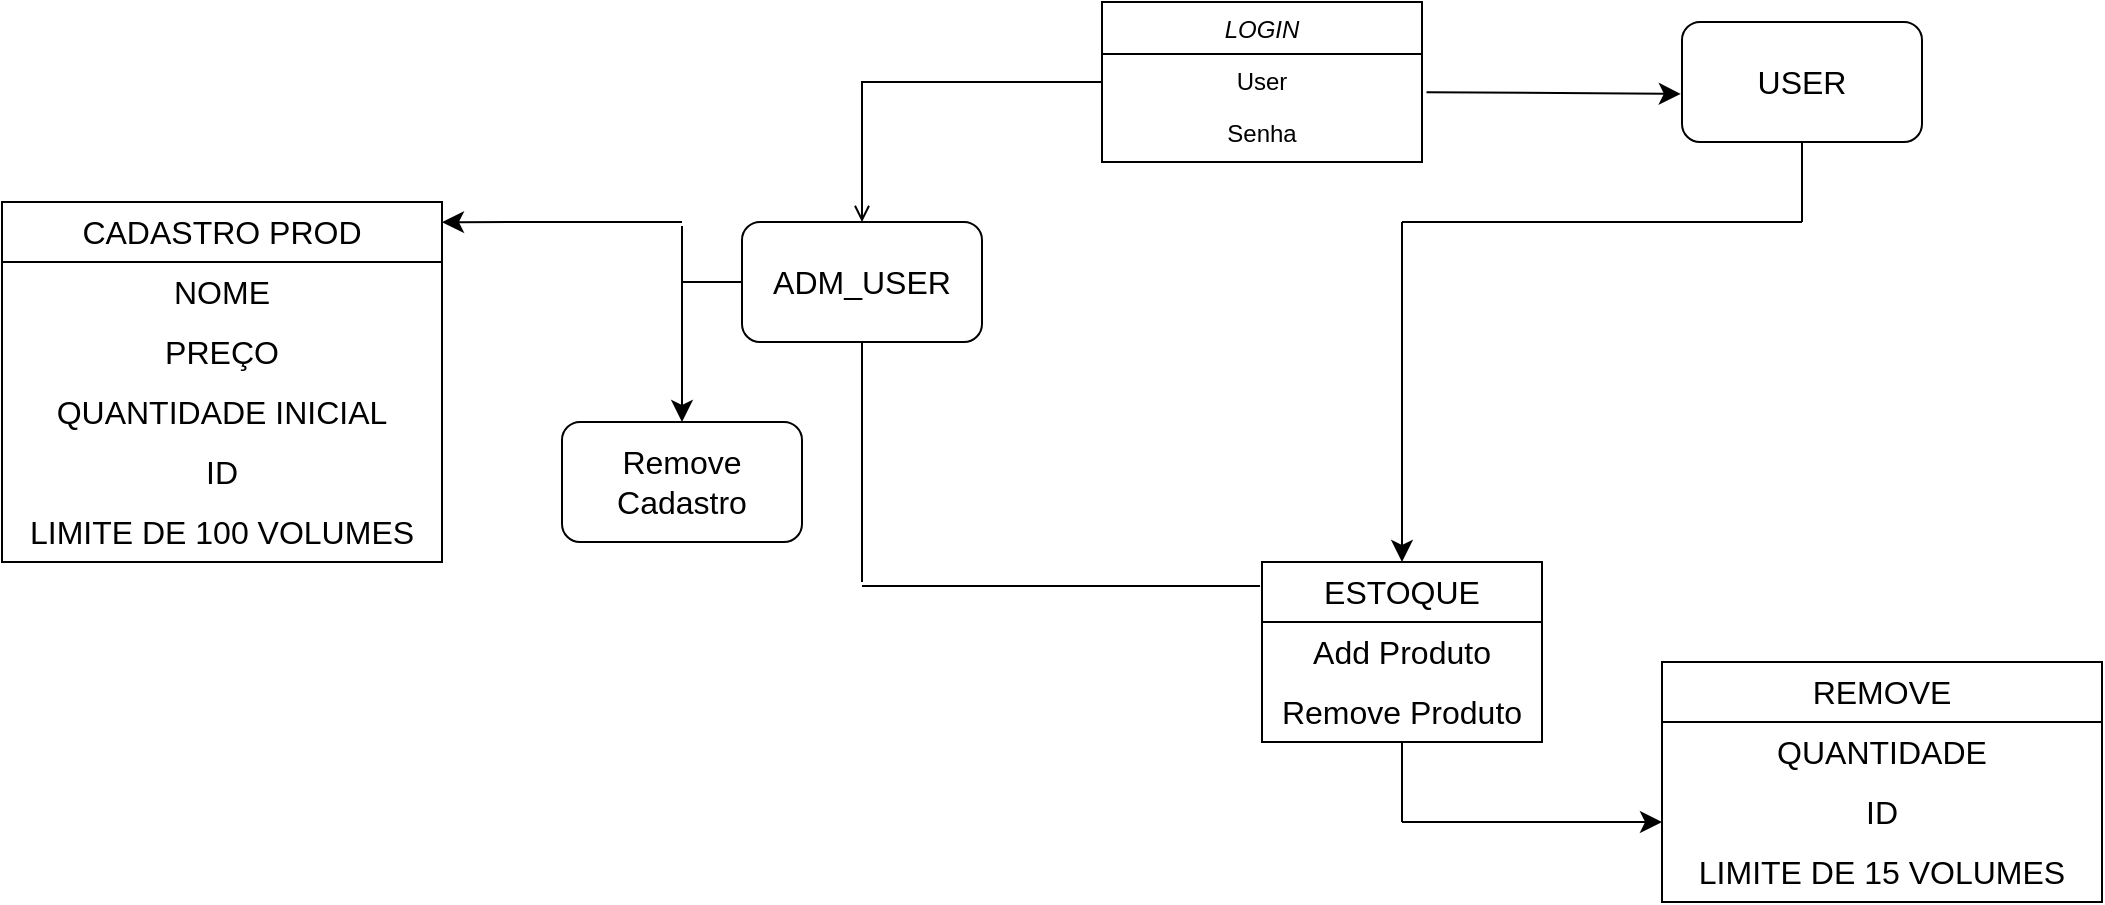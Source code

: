 <mxfile version="21.2.1" type="device">
  <diagram id="C5RBs43oDa-KdzZeNtuy" name="Page-1">
    <mxGraphModel dx="1639" dy="960" grid="1" gridSize="10" guides="1" tooltips="1" connect="1" arrows="1" fold="1" page="1" pageScale="1" pageWidth="1169" pageHeight="827" math="0" shadow="0">
      <root>
        <mxCell id="WIyWlLk6GJQsqaUBKTNV-0" />
        <mxCell id="WIyWlLk6GJQsqaUBKTNV-1" parent="WIyWlLk6GJQsqaUBKTNV-0" />
        <mxCell id="2HKswe31kHzRm4NK6RmK-15" value="" style="edgeStyle=none;curved=1;rounded=0;orthogonalLoop=1;jettySize=auto;html=1;fontSize=12;startSize=8;endSize=8;entryX=-0.005;entryY=0.599;entryDx=0;entryDy=0;exitX=1.014;exitY=0.735;exitDx=0;exitDy=0;exitPerimeter=0;entryPerimeter=0;" edge="1" parent="WIyWlLk6GJQsqaUBKTNV-1" source="zkfFHV4jXpPFQw0GAbJ--1" target="2HKswe31kHzRm4NK6RmK-102">
          <mxGeometry relative="1" as="geometry">
            <mxPoint x="510" y="130" as="sourcePoint" />
            <mxPoint x="880.96" y="85.5" as="targetPoint" />
          </mxGeometry>
        </mxCell>
        <mxCell id="zkfFHV4jXpPFQw0GAbJ--0" value="LOGIN" style="swimlane;fontStyle=2;align=center;verticalAlign=top;childLayout=stackLayout;horizontal=1;startSize=26;horizontalStack=0;resizeParent=1;resizeLast=0;collapsible=1;marginBottom=0;rounded=0;shadow=0;strokeWidth=1;labelBackgroundColor=default;" parent="WIyWlLk6GJQsqaUBKTNV-1" vertex="1">
          <mxGeometry x="600" y="40" width="160" height="80" as="geometry">
            <mxRectangle x="220" y="120" width="160" height="26" as="alternateBounds" />
          </mxGeometry>
        </mxCell>
        <mxCell id="zkfFHV4jXpPFQw0GAbJ--1" value="User" style="text;align=center;verticalAlign=top;spacingLeft=4;spacingRight=4;overflow=hidden;rotatable=0;points=[[0,0.5],[1,0.5]];portConstraint=eastwest;labelBackgroundColor=default;" parent="zkfFHV4jXpPFQw0GAbJ--0" vertex="1">
          <mxGeometry y="26" width="160" height="26" as="geometry" />
        </mxCell>
        <mxCell id="zkfFHV4jXpPFQw0GAbJ--2" value="Senha" style="text;align=center;verticalAlign=top;spacingLeft=4;spacingRight=4;overflow=hidden;rotatable=0;points=[[0,0.5],[1,0.5]];portConstraint=eastwest;rounded=0;shadow=0;html=0;labelBackgroundColor=default;" parent="zkfFHV4jXpPFQw0GAbJ--0" vertex="1">
          <mxGeometry y="52" width="160" height="26" as="geometry" />
        </mxCell>
        <mxCell id="zkfFHV4jXpPFQw0GAbJ--26" value="" style="endArrow=open;shadow=0;strokeWidth=1;rounded=0;endFill=1;edgeStyle=elbowEdgeStyle;elbow=vertical;labelBackgroundColor=default;entryX=0.5;entryY=0;entryDx=0;entryDy=0;" parent="WIyWlLk6GJQsqaUBKTNV-1" source="zkfFHV4jXpPFQw0GAbJ--0" target="2HKswe31kHzRm4NK6RmK-97" edge="1">
          <mxGeometry x="0.5" y="41" relative="1" as="geometry">
            <mxPoint x="380" y="192" as="sourcePoint" />
            <mxPoint x="480" y="140" as="targetPoint" />
            <mxPoint x="-40" y="32" as="offset" />
            <Array as="points">
              <mxPoint x="590" y="80" />
            </Array>
          </mxGeometry>
        </mxCell>
        <mxCell id="2HKswe31kHzRm4NK6RmK-54" style="edgeStyle=none;curved=1;rounded=0;orthogonalLoop=1;jettySize=auto;html=1;exitX=0.5;exitY=0;exitDx=0;exitDy=0;fontSize=12;startSize=8;endSize=8;" edge="1" parent="WIyWlLk6GJQsqaUBKTNV-1">
          <mxGeometry relative="1" as="geometry">
            <mxPoint x="370" y="414" as="sourcePoint" />
            <mxPoint x="370" y="414" as="targetPoint" />
          </mxGeometry>
        </mxCell>
        <mxCell id="2HKswe31kHzRm4NK6RmK-56" value="" style="endArrow=none;html=1;rounded=0;fontSize=12;startSize=8;endSize=8;curved=1;" edge="1" parent="WIyWlLk6GJQsqaUBKTNV-1">
          <mxGeometry width="50" height="50" relative="1" as="geometry">
            <mxPoint x="750" y="150" as="sourcePoint" />
            <mxPoint x="950" y="150" as="targetPoint" />
          </mxGeometry>
        </mxCell>
        <mxCell id="2HKswe31kHzRm4NK6RmK-58" value="ESTOQUE" style="swimlane;fontStyle=0;childLayout=stackLayout;horizontal=1;startSize=30;horizontalStack=0;resizeParent=1;resizeParentMax=0;resizeLast=0;collapsible=1;marginBottom=0;whiteSpace=wrap;html=1;fontSize=16;" vertex="1" parent="WIyWlLk6GJQsqaUBKTNV-1">
          <mxGeometry x="680" y="320" width="140" height="90" as="geometry" />
        </mxCell>
        <mxCell id="2HKswe31kHzRm4NK6RmK-64" value="Add Produto" style="text;html=1;strokeColor=none;fillColor=none;align=center;verticalAlign=middle;whiteSpace=wrap;rounded=0;fontSize=16;" vertex="1" parent="2HKswe31kHzRm4NK6RmK-58">
          <mxGeometry y="30" width="140" height="30" as="geometry" />
        </mxCell>
        <mxCell id="2HKswe31kHzRm4NK6RmK-65" value="Remove Produto" style="text;html=1;strokeColor=none;fillColor=none;align=center;verticalAlign=middle;whiteSpace=wrap;rounded=0;fontSize=16;" vertex="1" parent="2HKswe31kHzRm4NK6RmK-58">
          <mxGeometry y="60" width="140" height="30" as="geometry" />
        </mxCell>
        <mxCell id="2HKswe31kHzRm4NK6RmK-63" value="" style="endArrow=classic;html=1;rounded=0;fontSize=12;startSize=8;endSize=8;curved=1;" edge="1" parent="WIyWlLk6GJQsqaUBKTNV-1" target="2HKswe31kHzRm4NK6RmK-58">
          <mxGeometry width="50" height="50" relative="1" as="geometry">
            <mxPoint x="750" y="150" as="sourcePoint" />
            <mxPoint x="770" y="170" as="targetPoint" />
          </mxGeometry>
        </mxCell>
        <mxCell id="2HKswe31kHzRm4NK6RmK-66" value="CADASTRO PROD" style="swimlane;fontStyle=0;childLayout=stackLayout;horizontal=1;startSize=30;horizontalStack=0;resizeParent=1;resizeParentMax=0;resizeLast=0;collapsible=1;marginBottom=0;whiteSpace=wrap;html=1;fontSize=16;" vertex="1" parent="WIyWlLk6GJQsqaUBKTNV-1">
          <mxGeometry x="50" y="140" width="220" height="180" as="geometry" />
        </mxCell>
        <mxCell id="2HKswe31kHzRm4NK6RmK-68" value="NOME" style="text;strokeColor=none;fillColor=none;align=center;verticalAlign=middle;spacingLeft=4;spacingRight=4;overflow=hidden;points=[[0,0.5],[1,0.5]];portConstraint=eastwest;rotatable=0;whiteSpace=wrap;html=1;fontSize=16;" vertex="1" parent="2HKswe31kHzRm4NK6RmK-66">
          <mxGeometry y="30" width="220" height="30" as="geometry" />
        </mxCell>
        <mxCell id="2HKswe31kHzRm4NK6RmK-70" value="PREÇO" style="text;strokeColor=none;align=center;fillColor=none;html=1;verticalAlign=middle;whiteSpace=wrap;rounded=0;fontSize=16;" vertex="1" parent="2HKswe31kHzRm4NK6RmK-66">
          <mxGeometry y="60" width="220" height="30" as="geometry" />
        </mxCell>
        <mxCell id="2HKswe31kHzRm4NK6RmK-71" value="QUANTIDADE INICIAL" style="text;strokeColor=none;align=center;fillColor=none;html=1;verticalAlign=middle;whiteSpace=wrap;rounded=0;fontSize=16;" vertex="1" parent="2HKswe31kHzRm4NK6RmK-66">
          <mxGeometry y="90" width="220" height="30" as="geometry" />
        </mxCell>
        <mxCell id="2HKswe31kHzRm4NK6RmK-72" value="ID" style="text;strokeColor=none;align=center;fillColor=none;html=1;verticalAlign=middle;whiteSpace=wrap;rounded=0;fontSize=16;" vertex="1" parent="2HKswe31kHzRm4NK6RmK-66">
          <mxGeometry y="120" width="220" height="30" as="geometry" />
        </mxCell>
        <mxCell id="2HKswe31kHzRm4NK6RmK-73" value="LIMITE DE 100 VOLUMES" style="text;strokeColor=none;align=center;fillColor=none;html=1;verticalAlign=middle;whiteSpace=wrap;rounded=0;fontSize=16;" vertex="1" parent="2HKswe31kHzRm4NK6RmK-66">
          <mxGeometry y="150" width="220" height="30" as="geometry" />
        </mxCell>
        <mxCell id="2HKswe31kHzRm4NK6RmK-74" value="REMOVE" style="swimlane;fontStyle=0;childLayout=stackLayout;horizontal=1;startSize=30;horizontalStack=0;resizeParent=1;resizeParentMax=0;resizeLast=0;collapsible=1;marginBottom=0;whiteSpace=wrap;html=1;fontSize=16;" vertex="1" parent="WIyWlLk6GJQsqaUBKTNV-1">
          <mxGeometry x="880" y="370" width="220" height="120" as="geometry" />
        </mxCell>
        <mxCell id="2HKswe31kHzRm4NK6RmK-77" value="QUANTIDADE" style="text;strokeColor=none;align=center;fillColor=none;html=1;verticalAlign=middle;whiteSpace=wrap;rounded=0;fontSize=16;" vertex="1" parent="2HKswe31kHzRm4NK6RmK-74">
          <mxGeometry y="30" width="220" height="30" as="geometry" />
        </mxCell>
        <mxCell id="2HKswe31kHzRm4NK6RmK-78" value="ID" style="text;strokeColor=none;align=center;fillColor=none;html=1;verticalAlign=middle;whiteSpace=wrap;rounded=0;fontSize=16;" vertex="1" parent="2HKswe31kHzRm4NK6RmK-74">
          <mxGeometry y="60" width="220" height="30" as="geometry" />
        </mxCell>
        <mxCell id="2HKswe31kHzRm4NK6RmK-79" value="LIMITE DE 15 VOLUMES" style="text;strokeColor=none;align=center;fillColor=none;html=1;verticalAlign=middle;whiteSpace=wrap;rounded=0;fontSize=16;" vertex="1" parent="2HKswe31kHzRm4NK6RmK-74">
          <mxGeometry y="90" width="220" height="30" as="geometry" />
        </mxCell>
        <mxCell id="2HKswe31kHzRm4NK6RmK-82" value="" style="endArrow=classic;html=1;rounded=0;fontSize=12;startSize=8;endSize=8;curved=1;entryX=0;entryY=0.667;entryDx=0;entryDy=0;entryPerimeter=0;" edge="1" parent="WIyWlLk6GJQsqaUBKTNV-1" target="2HKswe31kHzRm4NK6RmK-78">
          <mxGeometry width="50" height="50" relative="1" as="geometry">
            <mxPoint x="750" y="450" as="sourcePoint" />
            <mxPoint x="890" y="450" as="targetPoint" />
          </mxGeometry>
        </mxCell>
        <mxCell id="2HKswe31kHzRm4NK6RmK-83" value="" style="endArrow=none;html=1;rounded=0;fontSize=12;startSize=8;endSize=8;curved=1;entryX=0.5;entryY=1;entryDx=0;entryDy=0;" edge="1" parent="WIyWlLk6GJQsqaUBKTNV-1" target="2HKswe31kHzRm4NK6RmK-65">
          <mxGeometry width="50" height="50" relative="1" as="geometry">
            <mxPoint x="750" y="450" as="sourcePoint" />
            <mxPoint x="740" y="410" as="targetPoint" />
          </mxGeometry>
        </mxCell>
        <mxCell id="2HKswe31kHzRm4NK6RmK-89" value="" style="endArrow=none;html=1;rounded=0;fontSize=12;startSize=8;endSize=8;curved=1;" edge="1" parent="WIyWlLk6GJQsqaUBKTNV-1">
          <mxGeometry width="50" height="50" relative="1" as="geometry">
            <mxPoint x="330" y="150" as="sourcePoint" />
            <mxPoint x="390" y="150" as="targetPoint" />
          </mxGeometry>
        </mxCell>
        <mxCell id="2HKswe31kHzRm4NK6RmK-90" value="" style="endArrow=classic;html=1;rounded=0;fontSize=12;startSize=8;endSize=8;curved=1;entryX=1;entryY=0.056;entryDx=0;entryDy=0;entryPerimeter=0;" edge="1" parent="WIyWlLk6GJQsqaUBKTNV-1" target="2HKswe31kHzRm4NK6RmK-66">
          <mxGeometry width="50" height="50" relative="1" as="geometry">
            <mxPoint x="330" y="150" as="sourcePoint" />
            <mxPoint x="340" y="140" as="targetPoint" />
          </mxGeometry>
        </mxCell>
        <mxCell id="2HKswe31kHzRm4NK6RmK-93" value="Remove Cadastro&lt;br&gt;" style="rounded=1;whiteSpace=wrap;html=1;fontSize=16;" vertex="1" parent="WIyWlLk6GJQsqaUBKTNV-1">
          <mxGeometry x="330" y="250" width="120" height="60" as="geometry" />
        </mxCell>
        <mxCell id="2HKswe31kHzRm4NK6RmK-94" value="" style="endArrow=classic;html=1;rounded=0;fontSize=12;startSize=8;endSize=8;curved=1;entryX=0.5;entryY=0;entryDx=0;entryDy=0;" edge="1" parent="WIyWlLk6GJQsqaUBKTNV-1" target="2HKswe31kHzRm4NK6RmK-93">
          <mxGeometry width="50" height="50" relative="1" as="geometry">
            <mxPoint x="390" y="180" as="sourcePoint" />
            <mxPoint x="430" y="200" as="targetPoint" />
          </mxGeometry>
        </mxCell>
        <mxCell id="2HKswe31kHzRm4NK6RmK-95" value="" style="endArrow=none;html=1;rounded=0;fontSize=12;startSize=8;endSize=8;curved=1;" edge="1" parent="WIyWlLk6GJQsqaUBKTNV-1">
          <mxGeometry width="50" height="50" relative="1" as="geometry">
            <mxPoint x="390" y="180" as="sourcePoint" />
            <mxPoint x="390" y="152" as="targetPoint" />
          </mxGeometry>
        </mxCell>
        <mxCell id="2HKswe31kHzRm4NK6RmK-97" value="ADM_USER" style="rounded=1;whiteSpace=wrap;html=1;fontSize=16;" vertex="1" parent="WIyWlLk6GJQsqaUBKTNV-1">
          <mxGeometry x="420" y="150" width="120" height="60" as="geometry" />
        </mxCell>
        <mxCell id="2HKswe31kHzRm4NK6RmK-98" value="" style="endArrow=none;html=1;rounded=0;fontSize=12;startSize=8;endSize=8;curved=1;entryX=0;entryY=0.5;entryDx=0;entryDy=0;" edge="1" parent="WIyWlLk6GJQsqaUBKTNV-1" target="2HKswe31kHzRm4NK6RmK-97">
          <mxGeometry width="50" height="50" relative="1" as="geometry">
            <mxPoint x="390" y="180" as="sourcePoint" />
            <mxPoint x="510" y="150" as="targetPoint" />
          </mxGeometry>
        </mxCell>
        <mxCell id="2HKswe31kHzRm4NK6RmK-102" value="USER" style="rounded=1;whiteSpace=wrap;html=1;fontSize=16;" vertex="1" parent="WIyWlLk6GJQsqaUBKTNV-1">
          <mxGeometry x="890" y="50" width="120" height="60" as="geometry" />
        </mxCell>
        <mxCell id="2HKswe31kHzRm4NK6RmK-106" value="" style="endArrow=none;html=1;rounded=0;fontSize=12;startSize=8;endSize=8;curved=1;entryX=0.5;entryY=1;entryDx=0;entryDy=0;" edge="1" parent="WIyWlLk6GJQsqaUBKTNV-1" target="2HKswe31kHzRm4NK6RmK-102">
          <mxGeometry width="50" height="50" relative="1" as="geometry">
            <mxPoint x="950" y="150" as="sourcePoint" />
            <mxPoint x="980" y="130" as="targetPoint" />
          </mxGeometry>
        </mxCell>
        <mxCell id="2HKswe31kHzRm4NK6RmK-108" value="" style="endArrow=none;html=1;rounded=0;fontSize=12;startSize=8;endSize=8;curved=1;entryX=0.5;entryY=1;entryDx=0;entryDy=0;" edge="1" parent="WIyWlLk6GJQsqaUBKTNV-1" target="2HKswe31kHzRm4NK6RmK-97">
          <mxGeometry width="50" height="50" relative="1" as="geometry">
            <mxPoint x="480" y="330" as="sourcePoint" />
            <mxPoint x="630" y="260" as="targetPoint" />
          </mxGeometry>
        </mxCell>
        <mxCell id="2HKswe31kHzRm4NK6RmK-109" value="" style="endArrow=none;html=1;rounded=0;fontSize=12;startSize=8;endSize=8;curved=1;entryX=-0.007;entryY=0.133;entryDx=0;entryDy=0;entryPerimeter=0;" edge="1" parent="WIyWlLk6GJQsqaUBKTNV-1" target="2HKswe31kHzRm4NK6RmK-58">
          <mxGeometry width="50" height="50" relative="1" as="geometry">
            <mxPoint x="480" y="332" as="sourcePoint" />
            <mxPoint x="660" y="330" as="targetPoint" />
          </mxGeometry>
        </mxCell>
      </root>
    </mxGraphModel>
  </diagram>
</mxfile>
